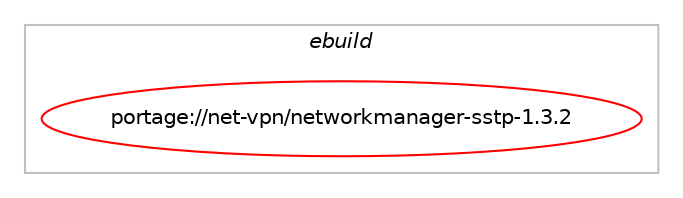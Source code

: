 digraph prolog {

# *************
# Graph options
# *************

newrank=true;
concentrate=true;
compound=true;
graph [rankdir=LR,fontname=Helvetica,fontsize=10,ranksep=1.5];#, ranksep=2.5, nodesep=0.2];
edge  [arrowhead=vee];
node  [fontname=Helvetica,fontsize=10];

# **********
# The ebuild
# **********

subgraph cluster_leftcol {
color=gray;
label=<<i>ebuild</i>>;
id [label="portage://net-vpn/networkmanager-sstp-1.3.2", color=red, width=4, href="../net-vpn/networkmanager-sstp-1.3.2.svg"];
}

# ****************
# The dependencies
# ****************

subgraph cluster_midcol {
color=gray;
label=<<i>dependencies</i>>;
subgraph cluster_compile {
fillcolor="#eeeeee";
style=filled;
label=<<i>compile</i>>;
# *** BEGIN UNKNOWN DEPENDENCY TYPE (TODO) ***
# id -> equal(use_conditional_group(positive,gui,portage://net-vpn/networkmanager-sstp-1.3.2,[package_dependency(portage://net-vpn/networkmanager-sstp-1.3.2,install,no,net-libs,libnma,greaterequal,[1.8.0,,,1.8.0],[],[]),package_dependency(portage://net-vpn/networkmanager-sstp-1.3.2,install,no,app-crypt,libsecret,greaterequal,[0.18,,,0.18],[],[]),package_dependency(portage://net-vpn/networkmanager-sstp-1.3.2,install,no,x11-libs,gtk+,greaterequal,[3.4,,,3.4],[slot(3)],[]),use_conditional_group(positive,gtk4,portage://net-vpn/networkmanager-sstp-1.3.2,[package_dependency(portage://net-vpn/networkmanager-sstp-1.3.2,install,no,app-accessibility,at-spi2-core,greaterequal,[2.46.0,,,2.46.0],[],[]),package_dependency(portage://net-vpn/networkmanager-sstp-1.3.2,install,no,media-libs,graphene,none,[,,],[],[]),package_dependency(portage://net-vpn/networkmanager-sstp-1.3.2,install,no,media-libs,harfbuzz,none,[,,],any_same_slot,[]),package_dependency(portage://net-vpn/networkmanager-sstp-1.3.2,install,no,x11-libs,cairo,none,[,,],[],[]),package_dependency(portage://net-vpn/networkmanager-sstp-1.3.2,install,no,x11-libs,gdk-pixbuf,none,[,,],[slot(2)],[]),package_dependency(portage://net-vpn/networkmanager-sstp-1.3.2,install,no,x11-libs,pango,none,[,,],[],[]),package_dependency(portage://net-vpn/networkmanager-sstp-1.3.2,install,no,gui-libs,gtk,none,[,,],[slot(4)],[])])]))
# *** END UNKNOWN DEPENDENCY TYPE (TODO) ***

# *** BEGIN UNKNOWN DEPENDENCY TYPE (TODO) ***
# id -> equal(package_dependency(portage://net-vpn/networkmanager-sstp-1.3.2,install,no,dev-libs,glib,greaterequal,[2.32,,,2.32],[slot(2)],[]))
# *** END UNKNOWN DEPENDENCY TYPE (TODO) ***

# *** BEGIN UNKNOWN DEPENDENCY TYPE (TODO) ***
# id -> equal(package_dependency(portage://net-vpn/networkmanager-sstp-1.3.2,install,no,net-dialup,ppp,none,[,,],any_same_slot,[]))
# *** END UNKNOWN DEPENDENCY TYPE (TODO) ***

# *** BEGIN UNKNOWN DEPENDENCY TYPE (TODO) ***
# id -> equal(package_dependency(portage://net-vpn/networkmanager-sstp-1.3.2,install,no,net-libs,gnutls,none,[,,],any_same_slot,[]))
# *** END UNKNOWN DEPENDENCY TYPE (TODO) ***

# *** BEGIN UNKNOWN DEPENDENCY TYPE (TODO) ***
# id -> equal(package_dependency(portage://net-vpn/networkmanager-sstp-1.3.2,install,no,net-misc,networkmanager,greaterequal,[1.1.0,,,1.1.0],[],[]))
# *** END UNKNOWN DEPENDENCY TYPE (TODO) ***

# *** BEGIN UNKNOWN DEPENDENCY TYPE (TODO) ***
# id -> equal(package_dependency(portage://net-vpn/networkmanager-sstp-1.3.2,install,no,net-misc,sstp-client,none,[,,],[],[]))
# *** END UNKNOWN DEPENDENCY TYPE (TODO) ***

}
subgraph cluster_compileandrun {
fillcolor="#eeeeee";
style=filled;
label=<<i>compile and run</i>>;
}
subgraph cluster_run {
fillcolor="#eeeeee";
style=filled;
label=<<i>run</i>>;
# *** BEGIN UNKNOWN DEPENDENCY TYPE (TODO) ***
# id -> equal(use_conditional_group(positive,gui,portage://net-vpn/networkmanager-sstp-1.3.2,[package_dependency(portage://net-vpn/networkmanager-sstp-1.3.2,run,no,net-libs,libnma,greaterequal,[1.8.0,,,1.8.0],[],[]),package_dependency(portage://net-vpn/networkmanager-sstp-1.3.2,run,no,app-crypt,libsecret,greaterequal,[0.18,,,0.18],[],[]),package_dependency(portage://net-vpn/networkmanager-sstp-1.3.2,run,no,x11-libs,gtk+,greaterequal,[3.4,,,3.4],[slot(3)],[]),use_conditional_group(positive,gtk4,portage://net-vpn/networkmanager-sstp-1.3.2,[package_dependency(portage://net-vpn/networkmanager-sstp-1.3.2,run,no,app-accessibility,at-spi2-core,greaterequal,[2.46.0,,,2.46.0],[],[]),package_dependency(portage://net-vpn/networkmanager-sstp-1.3.2,run,no,media-libs,graphene,none,[,,],[],[]),package_dependency(portage://net-vpn/networkmanager-sstp-1.3.2,run,no,media-libs,harfbuzz,none,[,,],any_same_slot,[]),package_dependency(portage://net-vpn/networkmanager-sstp-1.3.2,run,no,x11-libs,cairo,none,[,,],[],[]),package_dependency(portage://net-vpn/networkmanager-sstp-1.3.2,run,no,x11-libs,gdk-pixbuf,none,[,,],[slot(2)],[]),package_dependency(portage://net-vpn/networkmanager-sstp-1.3.2,run,no,x11-libs,pango,none,[,,],[],[]),package_dependency(portage://net-vpn/networkmanager-sstp-1.3.2,run,no,gui-libs,gtk,none,[,,],[slot(4)],[])])]))
# *** END UNKNOWN DEPENDENCY TYPE (TODO) ***

# *** BEGIN UNKNOWN DEPENDENCY TYPE (TODO) ***
# id -> equal(package_dependency(portage://net-vpn/networkmanager-sstp-1.3.2,run,no,dev-libs,glib,greaterequal,[2.32,,,2.32],[slot(2)],[]))
# *** END UNKNOWN DEPENDENCY TYPE (TODO) ***

# *** BEGIN UNKNOWN DEPENDENCY TYPE (TODO) ***
# id -> equal(package_dependency(portage://net-vpn/networkmanager-sstp-1.3.2,run,no,net-dialup,ppp,none,[,,],any_same_slot,[]))
# *** END UNKNOWN DEPENDENCY TYPE (TODO) ***

# *** BEGIN UNKNOWN DEPENDENCY TYPE (TODO) ***
# id -> equal(package_dependency(portage://net-vpn/networkmanager-sstp-1.3.2,run,no,net-libs,gnutls,none,[,,],any_same_slot,[]))
# *** END UNKNOWN DEPENDENCY TYPE (TODO) ***

# *** BEGIN UNKNOWN DEPENDENCY TYPE (TODO) ***
# id -> equal(package_dependency(portage://net-vpn/networkmanager-sstp-1.3.2,run,no,net-misc,networkmanager,greaterequal,[1.1.0,,,1.1.0],[],[]))
# *** END UNKNOWN DEPENDENCY TYPE (TODO) ***

# *** BEGIN UNKNOWN DEPENDENCY TYPE (TODO) ***
# id -> equal(package_dependency(portage://net-vpn/networkmanager-sstp-1.3.2,run,no,net-misc,sstp-client,none,[,,],[],[]))
# *** END UNKNOWN DEPENDENCY TYPE (TODO) ***

}
}

# **************
# The candidates
# **************

subgraph cluster_choices {
rank=same;
color=gray;
label=<<i>candidates</i>>;

}

}
